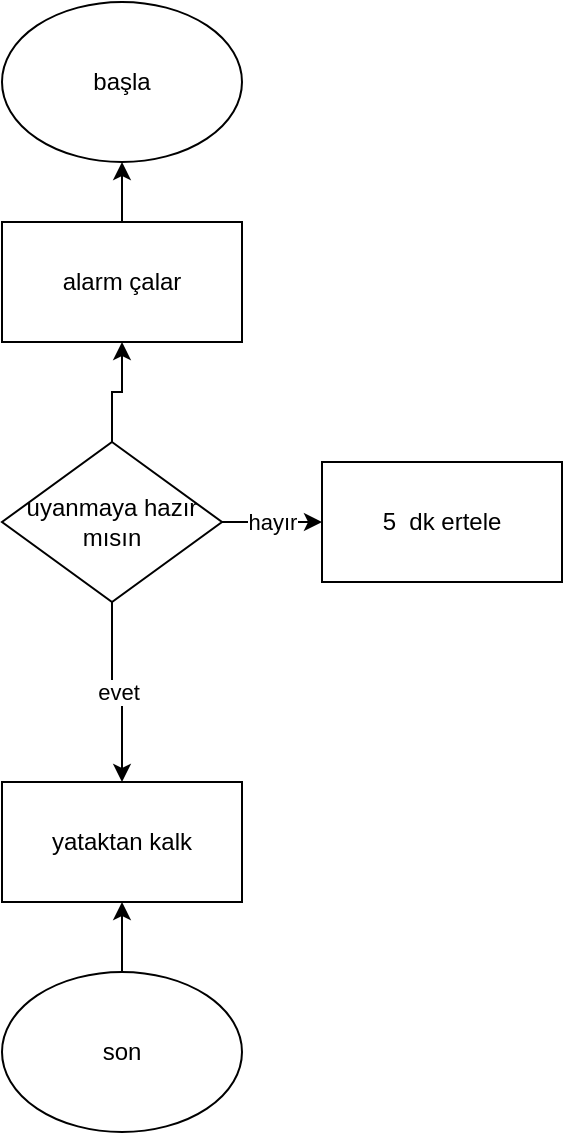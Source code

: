 <mxfile version="14.9.3" type="github">
  <diagram id="QLpep0oFrDBtDrmoLbEj" name="Page-1">
    <mxGraphModel dx="702" dy="761" grid="1" gridSize="10" guides="1" tooltips="1" connect="1" arrows="1" fold="1" page="1" pageScale="1" pageWidth="827" pageHeight="1169" math="0" shadow="0">
      <root>
        <mxCell id="0" />
        <mxCell id="1" parent="0" />
        <mxCell id="bvaz4ayScyA6m1sqbYKq-1" value="başla" style="ellipse;whiteSpace=wrap;html=1;" vertex="1" parent="1">
          <mxGeometry x="310" y="20" width="120" height="80" as="geometry" />
        </mxCell>
        <mxCell id="bvaz4ayScyA6m1sqbYKq-9" value="" style="edgeStyle=orthogonalEdgeStyle;rounded=0;orthogonalLoop=1;jettySize=auto;html=1;" edge="1" parent="1" source="bvaz4ayScyA6m1sqbYKq-2" target="bvaz4ayScyA6m1sqbYKq-1">
          <mxGeometry relative="1" as="geometry" />
        </mxCell>
        <mxCell id="bvaz4ayScyA6m1sqbYKq-2" value="alarm çalar" style="rounded=0;whiteSpace=wrap;html=1;" vertex="1" parent="1">
          <mxGeometry x="310" y="130" width="120" height="60" as="geometry" />
        </mxCell>
        <mxCell id="bvaz4ayScyA6m1sqbYKq-5" value="hayır" style="edgeStyle=orthogonalEdgeStyle;rounded=0;orthogonalLoop=1;jettySize=auto;html=1;" edge="1" parent="1" source="bvaz4ayScyA6m1sqbYKq-3" target="bvaz4ayScyA6m1sqbYKq-4">
          <mxGeometry relative="1" as="geometry" />
        </mxCell>
        <mxCell id="bvaz4ayScyA6m1sqbYKq-7" value="evet" style="edgeStyle=orthogonalEdgeStyle;rounded=0;orthogonalLoop=1;jettySize=auto;html=1;" edge="1" parent="1" source="bvaz4ayScyA6m1sqbYKq-3" target="bvaz4ayScyA6m1sqbYKq-6">
          <mxGeometry relative="1" as="geometry" />
        </mxCell>
        <mxCell id="bvaz4ayScyA6m1sqbYKq-8" value="" style="edgeStyle=orthogonalEdgeStyle;rounded=0;orthogonalLoop=1;jettySize=auto;html=1;" edge="1" parent="1" source="bvaz4ayScyA6m1sqbYKq-3" target="bvaz4ayScyA6m1sqbYKq-2">
          <mxGeometry relative="1" as="geometry" />
        </mxCell>
        <mxCell id="bvaz4ayScyA6m1sqbYKq-3" value="uyanmaya hazır mısın" style="rhombus;whiteSpace=wrap;html=1;" vertex="1" parent="1">
          <mxGeometry x="310" y="240" width="110" height="80" as="geometry" />
        </mxCell>
        <mxCell id="bvaz4ayScyA6m1sqbYKq-4" value="5&amp;nbsp; dk ertele" style="whiteSpace=wrap;html=1;" vertex="1" parent="1">
          <mxGeometry x="470" y="250" width="120" height="60" as="geometry" />
        </mxCell>
        <mxCell id="bvaz4ayScyA6m1sqbYKq-6" value="yataktan kalk" style="whiteSpace=wrap;html=1;" vertex="1" parent="1">
          <mxGeometry x="310" y="410" width="120" height="60" as="geometry" />
        </mxCell>
        <mxCell id="bvaz4ayScyA6m1sqbYKq-11" value="" style="edgeStyle=orthogonalEdgeStyle;rounded=0;orthogonalLoop=1;jettySize=auto;html=1;" edge="1" parent="1" source="bvaz4ayScyA6m1sqbYKq-10" target="bvaz4ayScyA6m1sqbYKq-6">
          <mxGeometry relative="1" as="geometry" />
        </mxCell>
        <mxCell id="bvaz4ayScyA6m1sqbYKq-10" value="son" style="ellipse;whiteSpace=wrap;html=1;" vertex="1" parent="1">
          <mxGeometry x="310" y="505" width="120" height="80" as="geometry" />
        </mxCell>
      </root>
    </mxGraphModel>
  </diagram>
</mxfile>
